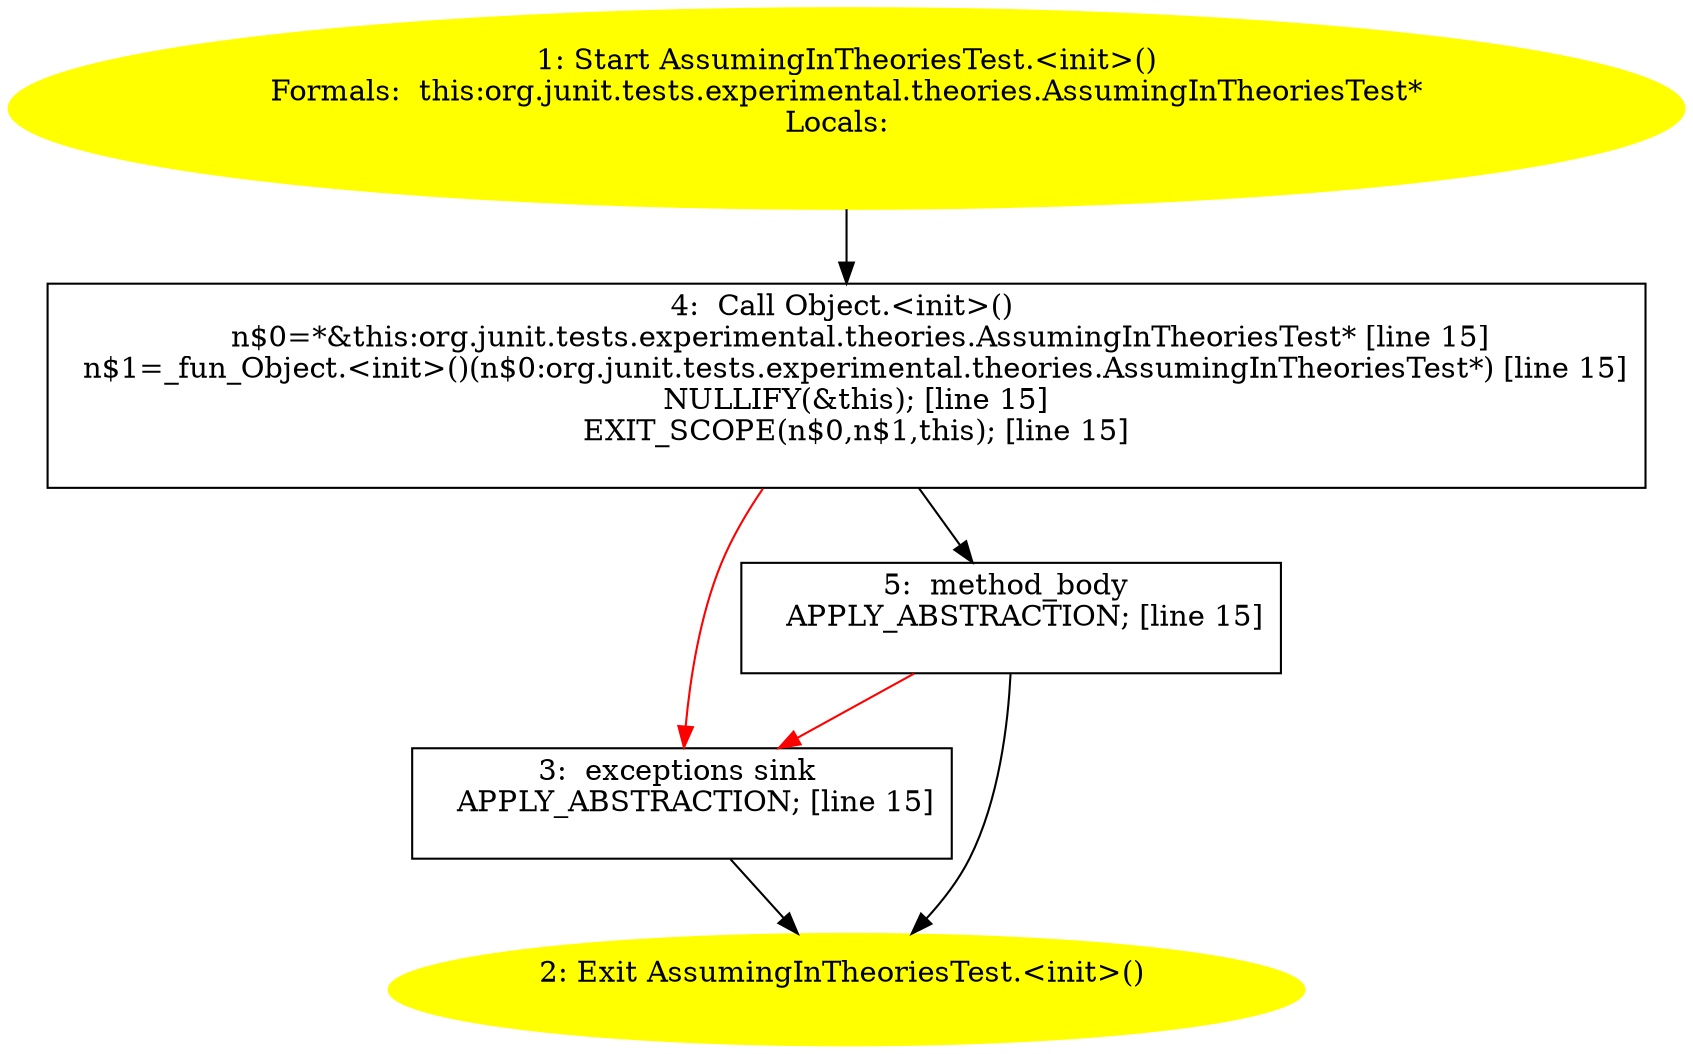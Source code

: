 /* @generated */
digraph cfg {
"org.junit.tests.experimental.theories.AssumingInTheoriesTest.<init>().90fc28d3871a692782606941bdcfae06_1" [label="1: Start AssumingInTheoriesTest.<init>()\nFormals:  this:org.junit.tests.experimental.theories.AssumingInTheoriesTest*\nLocals:  \n  " color=yellow style=filled]
	

	 "org.junit.tests.experimental.theories.AssumingInTheoriesTest.<init>().90fc28d3871a692782606941bdcfae06_1" -> "org.junit.tests.experimental.theories.AssumingInTheoriesTest.<init>().90fc28d3871a692782606941bdcfae06_4" ;
"org.junit.tests.experimental.theories.AssumingInTheoriesTest.<init>().90fc28d3871a692782606941bdcfae06_2" [label="2: Exit AssumingInTheoriesTest.<init>() \n  " color=yellow style=filled]
	

"org.junit.tests.experimental.theories.AssumingInTheoriesTest.<init>().90fc28d3871a692782606941bdcfae06_3" [label="3:  exceptions sink \n   APPLY_ABSTRACTION; [line 15]\n " shape="box"]
	

	 "org.junit.tests.experimental.theories.AssumingInTheoriesTest.<init>().90fc28d3871a692782606941bdcfae06_3" -> "org.junit.tests.experimental.theories.AssumingInTheoriesTest.<init>().90fc28d3871a692782606941bdcfae06_2" ;
"org.junit.tests.experimental.theories.AssumingInTheoriesTest.<init>().90fc28d3871a692782606941bdcfae06_4" [label="4:  Call Object.<init>() \n   n$0=*&this:org.junit.tests.experimental.theories.AssumingInTheoriesTest* [line 15]\n  n$1=_fun_Object.<init>()(n$0:org.junit.tests.experimental.theories.AssumingInTheoriesTest*) [line 15]\n  NULLIFY(&this); [line 15]\n  EXIT_SCOPE(n$0,n$1,this); [line 15]\n " shape="box"]
	

	 "org.junit.tests.experimental.theories.AssumingInTheoriesTest.<init>().90fc28d3871a692782606941bdcfae06_4" -> "org.junit.tests.experimental.theories.AssumingInTheoriesTest.<init>().90fc28d3871a692782606941bdcfae06_5" ;
	 "org.junit.tests.experimental.theories.AssumingInTheoriesTest.<init>().90fc28d3871a692782606941bdcfae06_4" -> "org.junit.tests.experimental.theories.AssumingInTheoriesTest.<init>().90fc28d3871a692782606941bdcfae06_3" [color="red" ];
"org.junit.tests.experimental.theories.AssumingInTheoriesTest.<init>().90fc28d3871a692782606941bdcfae06_5" [label="5:  method_body \n   APPLY_ABSTRACTION; [line 15]\n " shape="box"]
	

	 "org.junit.tests.experimental.theories.AssumingInTheoriesTest.<init>().90fc28d3871a692782606941bdcfae06_5" -> "org.junit.tests.experimental.theories.AssumingInTheoriesTest.<init>().90fc28d3871a692782606941bdcfae06_2" ;
	 "org.junit.tests.experimental.theories.AssumingInTheoriesTest.<init>().90fc28d3871a692782606941bdcfae06_5" -> "org.junit.tests.experimental.theories.AssumingInTheoriesTest.<init>().90fc28d3871a692782606941bdcfae06_3" [color="red" ];
}
